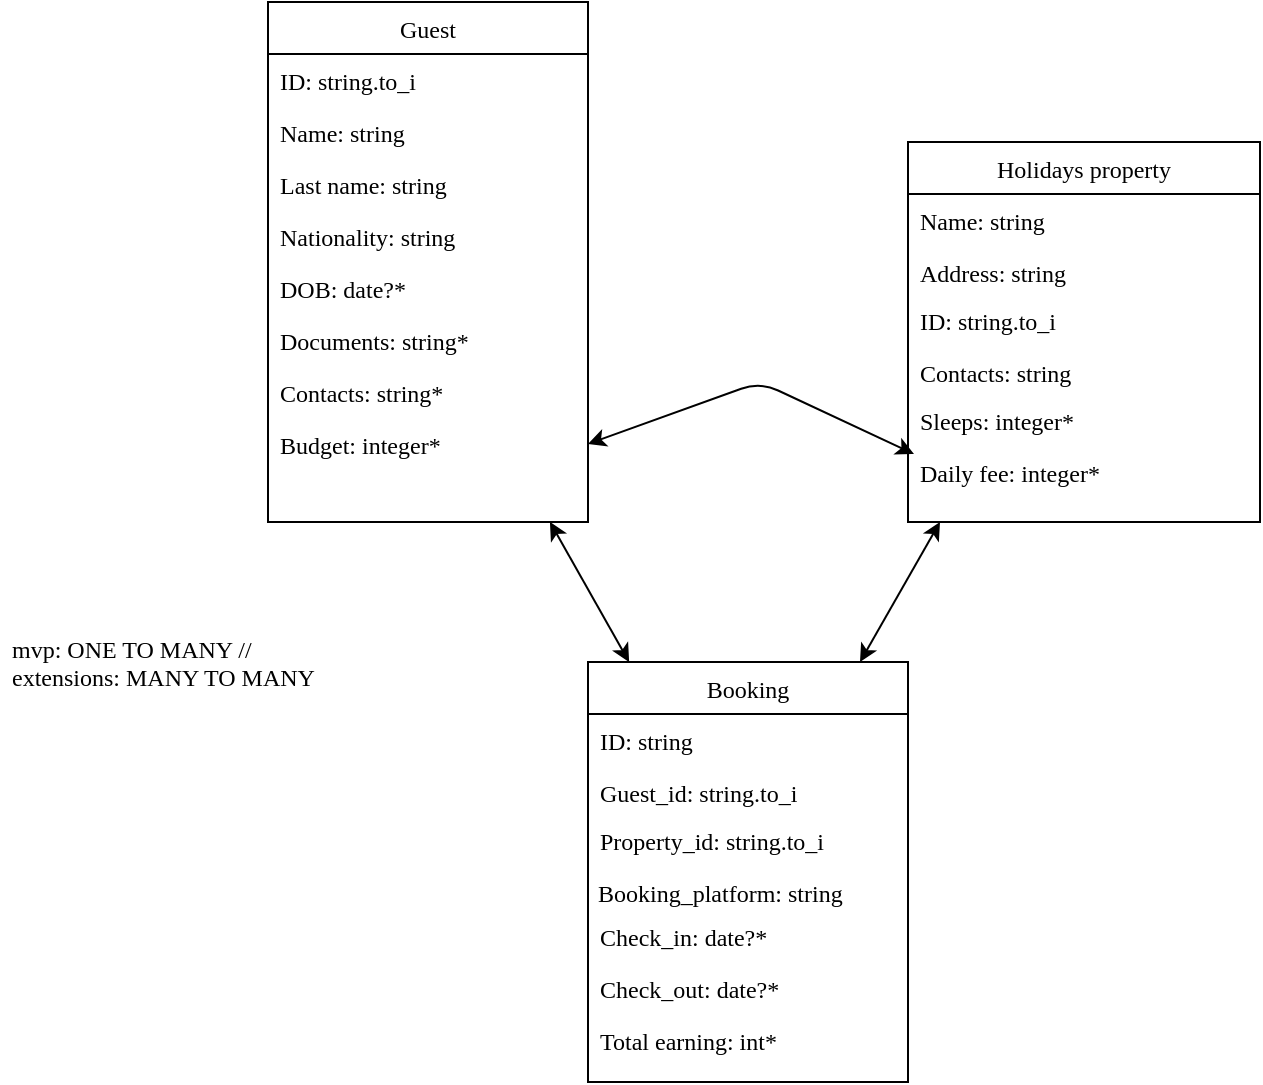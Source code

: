 <mxfile version="12.8.4" type="google"><diagram id="C5RBs43oDa-KdzZeNtuy" name="Page-1"><mxGraphModel dx="946" dy="542" grid="1" gridSize="10" guides="1" tooltips="1" connect="1" arrows="1" fold="1" page="1" pageScale="1" pageWidth="827" pageHeight="1169" math="0" shadow="0" extFonts="PACIFICO^https://fonts.googleapis.com/css?family=PACIFICO"><root><mxCell id="WIyWlLk6GJQsqaUBKTNV-0"/><mxCell id="WIyWlLk6GJQsqaUBKTNV-1" parent="WIyWlLk6GJQsqaUBKTNV-0"/><mxCell id="zkfFHV4jXpPFQw0GAbJ--0" value="Guest" style="swimlane;fontStyle=0;align=center;verticalAlign=top;childLayout=stackLayout;horizontal=1;startSize=26;horizontalStack=0;resizeParent=1;resizeLast=0;collapsible=1;marginBottom=0;rounded=0;shadow=0;strokeWidth=1;fontFamily=Verdana;" parent="WIyWlLk6GJQsqaUBKTNV-1" vertex="1"><mxGeometry x="174" y="120" width="160" height="260" as="geometry"><mxRectangle x="220" y="120" width="160" height="26" as="alternateBounds"/></mxGeometry></mxCell><mxCell id="9Zp4pjeYX7ssxK3LFAHz-5" value="ID: string.to_i" style="text;align=left;verticalAlign=top;spacingLeft=4;spacingRight=4;overflow=hidden;rotatable=0;points=[[0,0.5],[1,0.5]];portConstraint=eastwest;fontFamily=Verdana;" parent="zkfFHV4jXpPFQw0GAbJ--0" vertex="1"><mxGeometry y="26" width="160" height="26" as="geometry"/></mxCell><mxCell id="9Zp4pjeYX7ssxK3LFAHz-6" value="Name: string" style="text;align=left;verticalAlign=top;spacingLeft=4;spacingRight=4;overflow=hidden;rotatable=0;points=[[0,0.5],[1,0.5]];portConstraint=eastwest;rounded=0;shadow=0;html=0;fontFamily=Verdana;" parent="zkfFHV4jXpPFQw0GAbJ--0" vertex="1"><mxGeometry y="52" width="160" height="26" as="geometry"/></mxCell><mxCell id="9Zp4pjeYX7ssxK3LFAHz-7" value="Last name: string" style="text;align=left;verticalAlign=top;spacingLeft=4;spacingRight=4;overflow=hidden;rotatable=0;points=[[0,0.5],[1,0.5]];portConstraint=eastwest;rounded=0;shadow=0;html=0;fontFamily=Verdana;" parent="zkfFHV4jXpPFQw0GAbJ--0" vertex="1"><mxGeometry y="78" width="160" height="26" as="geometry"/></mxCell><mxCell id="9Zp4pjeYX7ssxK3LFAHz-9" value="Nationality: string" style="text;align=left;verticalAlign=top;spacingLeft=4;spacingRight=4;overflow=hidden;rotatable=0;points=[[0,0.5],[1,0.5]];portConstraint=eastwest;rounded=0;shadow=0;html=0;fontFamily=Verdana;" parent="zkfFHV4jXpPFQw0GAbJ--0" vertex="1"><mxGeometry y="104" width="160" height="26" as="geometry"/></mxCell><mxCell id="9Zp4pjeYX7ssxK3LFAHz-8" value="DOB: date?*" style="text;align=left;verticalAlign=top;spacingLeft=4;spacingRight=4;overflow=hidden;rotatable=0;points=[[0,0.5],[1,0.5]];portConstraint=eastwest;rounded=0;shadow=0;html=0;fontFamily=Verdana;" parent="zkfFHV4jXpPFQw0GAbJ--0" vertex="1"><mxGeometry y="130" width="160" height="26" as="geometry"/></mxCell><mxCell id="9Zp4pjeYX7ssxK3LFAHz-10" value="Documents: string*" style="text;align=left;verticalAlign=top;spacingLeft=4;spacingRight=4;overflow=hidden;rotatable=0;points=[[0,0.5],[1,0.5]];portConstraint=eastwest;rounded=0;shadow=0;html=0;fontFamily=Verdana;" parent="zkfFHV4jXpPFQw0GAbJ--0" vertex="1"><mxGeometry y="156" width="160" height="26" as="geometry"/></mxCell><mxCell id="9Zp4pjeYX7ssxK3LFAHz-11" value="Contacts: string*" style="text;align=left;verticalAlign=top;spacingLeft=4;spacingRight=4;overflow=hidden;rotatable=0;points=[[0,0.5],[1,0.5]];portConstraint=eastwest;rounded=0;shadow=0;html=0;fontFamily=Verdana;" parent="zkfFHV4jXpPFQw0GAbJ--0" vertex="1"><mxGeometry y="182" width="160" height="26" as="geometry"/></mxCell><mxCell id="9Zp4pjeYX7ssxK3LFAHz-15" value="Budget: integer*" style="text;align=left;verticalAlign=top;spacingLeft=4;spacingRight=4;overflow=hidden;rotatable=0;points=[[0,0.5],[1,0.5]];portConstraint=eastwest;rounded=0;shadow=0;html=0;fontFamily=Verdana;" parent="zkfFHV4jXpPFQw0GAbJ--0" vertex="1"><mxGeometry y="208" width="160" height="26" as="geometry"/></mxCell><mxCell id="zkfFHV4jXpPFQw0GAbJ--13" value="Booking" style="swimlane;fontStyle=0;align=center;verticalAlign=top;childLayout=stackLayout;horizontal=1;startSize=26;horizontalStack=0;resizeParent=1;resizeLast=0;collapsible=1;marginBottom=0;rounded=0;shadow=0;strokeWidth=1;fontFamily=Verdana;" parent="WIyWlLk6GJQsqaUBKTNV-1" vertex="1"><mxGeometry x="334" y="450" width="160" height="210" as="geometry"><mxRectangle x="340" y="380" width="170" height="26" as="alternateBounds"/></mxGeometry></mxCell><mxCell id="9SPrDeWf7Zub5CS3yfMv-26" value="ID: string" style="text;align=left;verticalAlign=top;spacingLeft=4;spacingRight=4;overflow=hidden;rotatable=0;points=[[0,0.5],[1,0.5]];portConstraint=eastwest;rounded=0;shadow=0;html=0;fontFamily=Verdana;" parent="zkfFHV4jXpPFQw0GAbJ--13" vertex="1"><mxGeometry y="26" width="160" height="26" as="geometry"/></mxCell><mxCell id="9SPrDeWf7Zub5CS3yfMv-23" value="" style="resizable=0;align=left;verticalAlign=bottom;labelBackgroundColor=none;fontSize=12;fontFamily=Verdana;" parent="zkfFHV4jXpPFQw0GAbJ--13" connectable="0" vertex="1"><mxGeometry y="52" width="160" as="geometry"><mxPoint y="4" as="offset"/></mxGeometry></mxCell><mxCell id="9Zp4pjeYX7ssxK3LFAHz-16" value="Guest_id: string.to_i" style="text;align=left;verticalAlign=top;spacingLeft=4;spacingRight=4;overflow=hidden;rotatable=0;points=[[0,0.5],[1,0.5]];portConstraint=eastwest;rounded=0;shadow=0;html=0;fontFamily=Verdana;" parent="zkfFHV4jXpPFQw0GAbJ--13" vertex="1"><mxGeometry y="52" width="160" height="26" as="geometry"/></mxCell><mxCell id="zkfFHV4jXpPFQw0GAbJ--17" value="Holidays property" style="swimlane;fontStyle=0;align=center;verticalAlign=top;childLayout=stackLayout;horizontal=1;startSize=26;horizontalStack=0;resizeParent=1;resizeLast=0;collapsible=1;marginBottom=0;rounded=0;shadow=0;strokeWidth=1;fontFamily=Verdana;" parent="WIyWlLk6GJQsqaUBKTNV-1" vertex="1"><mxGeometry x="494" y="190" width="176" height="190" as="geometry"><mxRectangle x="550" y="140" width="160" height="26" as="alternateBounds"/></mxGeometry></mxCell><mxCell id="9SPrDeWf7Zub5CS3yfMv-3" value="Name: string" style="text;align=left;verticalAlign=top;spacingLeft=4;spacingRight=4;overflow=hidden;rotatable=0;points=[[0,0.5],[1,0.5]];portConstraint=eastwest;rounded=0;shadow=0;html=0;fontFamily=Verdana;" parent="zkfFHV4jXpPFQw0GAbJ--17" vertex="1"><mxGeometry y="26" width="176" height="26" as="geometry"/></mxCell><mxCell id="9SPrDeWf7Zub5CS3yfMv-4" value="Address: string" style="text;align=left;verticalAlign=top;spacingLeft=4;spacingRight=4;overflow=hidden;rotatable=0;points=[[0,0.5],[1,0.5]];portConstraint=eastwest;rounded=0;shadow=0;html=0;fontFamily=Verdana;" parent="zkfFHV4jXpPFQw0GAbJ--17" vertex="1"><mxGeometry y="52" width="176" height="24" as="geometry"/></mxCell><mxCell id="9SPrDeWf7Zub5CS3yfMv-7" value="ID: string.to_i" style="text;align=left;verticalAlign=top;spacingLeft=4;spacingRight=4;overflow=hidden;rotatable=0;points=[[0,0.5],[1,0.5]];portConstraint=eastwest;rounded=0;shadow=0;html=0;fontFamily=Verdana;" parent="zkfFHV4jXpPFQw0GAbJ--17" vertex="1"><mxGeometry y="76" width="176" height="26" as="geometry"/></mxCell><mxCell id="oh8vQ8ib2UzBo7WaJGNr-0" value="Contacts: string" style="text;align=left;verticalAlign=top;spacingLeft=4;spacingRight=4;overflow=hidden;rotatable=0;points=[[0,0.5],[1,0.5]];portConstraint=eastwest;rounded=0;shadow=0;html=0;fontFamily=Verdana;" parent="zkfFHV4jXpPFQw0GAbJ--17" vertex="1"><mxGeometry y="102" width="176" height="24" as="geometry"/></mxCell><mxCell id="9Zp4pjeYX7ssxK3LFAHz-17" value="Sleeps: integer*" style="text;align=left;verticalAlign=top;spacingLeft=4;spacingRight=4;overflow=hidden;rotatable=0;points=[[0,0.5],[1,0.5]];portConstraint=eastwest;rounded=0;shadow=0;html=0;fontFamily=Verdana;" parent="zkfFHV4jXpPFQw0GAbJ--17" vertex="1"><mxGeometry y="126" width="176" height="26" as="geometry"/></mxCell><mxCell id="9SPrDeWf7Zub5CS3yfMv-32" value="Daily fee: integer*" style="text;align=left;verticalAlign=top;spacingLeft=4;spacingRight=4;overflow=hidden;rotatable=0;points=[[0,0.5],[1,0.5]];portConstraint=eastwest;rounded=0;shadow=0;html=0;fontFamily=Verdana;" parent="zkfFHV4jXpPFQw0GAbJ--17" vertex="1"><mxGeometry y="152" width="176" height="24" as="geometry"/></mxCell><mxCell id="9SPrDeWf7Zub5CS3yfMv-27" value="" style="endArrow=classic;startArrow=classic;html=1;fontFamily=Verdana;" parent="WIyWlLk6GJQsqaUBKTNV-1" edge="1"><mxGeometry width="50" height="50" relative="1" as="geometry"><mxPoint x="510" y="380" as="sourcePoint"/><mxPoint x="470" y="450" as="targetPoint"/><Array as="points"/></mxGeometry></mxCell><mxCell id="9SPrDeWf7Zub5CS3yfMv-28" value="" style="endArrow=classic;startArrow=classic;html=1;exitX=1;exitY=0.5;exitDx=0;exitDy=0;entryX=0.017;entryY=1.154;entryDx=0;entryDy=0;fontFamily=Verdana;entryPerimeter=0;" parent="WIyWlLk6GJQsqaUBKTNV-1" source="9Zp4pjeYX7ssxK3LFAHz-15" target="9Zp4pjeYX7ssxK3LFAHz-17" edge="1"><mxGeometry width="50" height="50" relative="1" as="geometry"><mxPoint x="360" y="332.5" as="sourcePoint"/><mxPoint x="464" y="332.5" as="targetPoint"/><Array as="points"><mxPoint x="420" y="310"/></Array></mxGeometry></mxCell><mxCell id="9SPrDeWf7Zub5CS3yfMv-29" value="" style="endArrow=classic;startArrow=classic;html=1;exitX=1;exitY=0.75;exitDx=0;exitDy=0;fontFamily=Verdana;" parent="WIyWlLk6GJQsqaUBKTNV-1" target="zkfFHV4jXpPFQw0GAbJ--13" edge="1"><mxGeometry width="50" height="50" relative="1" as="geometry"><mxPoint x="314.96" y="380" as="sourcePoint"/><mxPoint x="386" y="530" as="targetPoint"/><Array as="points"/></mxGeometry></mxCell><mxCell id="9SPrDeWf7Zub5CS3yfMv-34" value="" style="resizable=0;align=left;verticalAlign=bottom;labelBackgroundColor=none;fontSize=12;fontFamily=Verdana;" parent="WIyWlLk6GJQsqaUBKTNV-1" connectable="0" vertex="1"><mxGeometry x="334" y="576" width="160" as="geometry"><mxPoint y="4" as="offset"/></mxGeometry></mxCell><mxCell id="9SPrDeWf7Zub5CS3yfMv-35" value="Check_in: date?*" style="text;align=left;verticalAlign=top;spacingLeft=4;spacingRight=4;overflow=hidden;rotatable=0;points=[[0,0.5],[1,0.5]];portConstraint=eastwest;rounded=0;shadow=0;html=0;fontFamily=Verdana;" parent="WIyWlLk6GJQsqaUBKTNV-1" vertex="1"><mxGeometry x="334" y="574" width="160" height="26" as="geometry"/></mxCell><mxCell id="9SPrDeWf7Zub5CS3yfMv-36" value="Check_out: date?*" style="text;align=left;verticalAlign=top;spacingLeft=4;spacingRight=4;overflow=hidden;rotatable=0;points=[[0,0.5],[1,0.5]];portConstraint=eastwest;rounded=0;shadow=0;html=0;fontFamily=Verdana;" parent="WIyWlLk6GJQsqaUBKTNV-1" vertex="1"><mxGeometry x="334" y="600" width="160" height="26" as="geometry"/></mxCell><mxCell id="9Zp4pjeYX7ssxK3LFAHz-2" value="mvp: ONE TO MANY //&#10;extensions: MANY TO MANY" style="text;align=left;verticalAlign=top;spacingLeft=4;spacingRight=4;overflow=hidden;rotatable=0;points=[[0,0.5],[1,0.5]];portConstraint=eastwest;rounded=0;shadow=0;html=0;fontFamily=Verdana;FType=g;" parent="WIyWlLk6GJQsqaUBKTNV-1" vertex="1"><mxGeometry x="40" y="430" width="210" height="50" as="geometry"/></mxCell><mxCell id="9SPrDeWf7Zub5CS3yfMv-24" value="Property_id: string.to_i" style="text;align=left;verticalAlign=top;spacingLeft=4;spacingRight=4;overflow=hidden;rotatable=0;points=[[0,0.5],[1,0.5]];portConstraint=eastwest;rounded=0;shadow=0;html=0;fontFamily=Verdana;" parent="WIyWlLk6GJQsqaUBKTNV-1" vertex="1"><mxGeometry x="334" y="526" width="160" height="26" as="geometry"/></mxCell><mxCell id="9SPrDeWf7Zub5CS3yfMv-25" value="Total earning: int*" style="text;align=left;verticalAlign=top;spacingLeft=4;spacingRight=4;overflow=hidden;rotatable=0;points=[[0,0.5],[1,0.5]];portConstraint=eastwest;rounded=0;shadow=0;html=0;fontFamily=Verdana;" parent="WIyWlLk6GJQsqaUBKTNV-1" vertex="1"><mxGeometry x="334" y="626" width="160" height="26" as="geometry"/></mxCell><mxCell id="9SPrDeWf7Zub5CS3yfMv-22" value="Booking_platform: string" style="text;align=left;verticalAlign=top;spacingLeft=4;spacingRight=4;overflow=hidden;rotatable=0;points=[[0,0.5],[1,0.5]];portConstraint=eastwest;rounded=0;shadow=0;html=0;fontFamily=Verdana;" parent="WIyWlLk6GJQsqaUBKTNV-1" vertex="1"><mxGeometry x="333" y="552" width="176" height="26" as="geometry"/></mxCell></root></mxGraphModel></diagram></mxfile>
